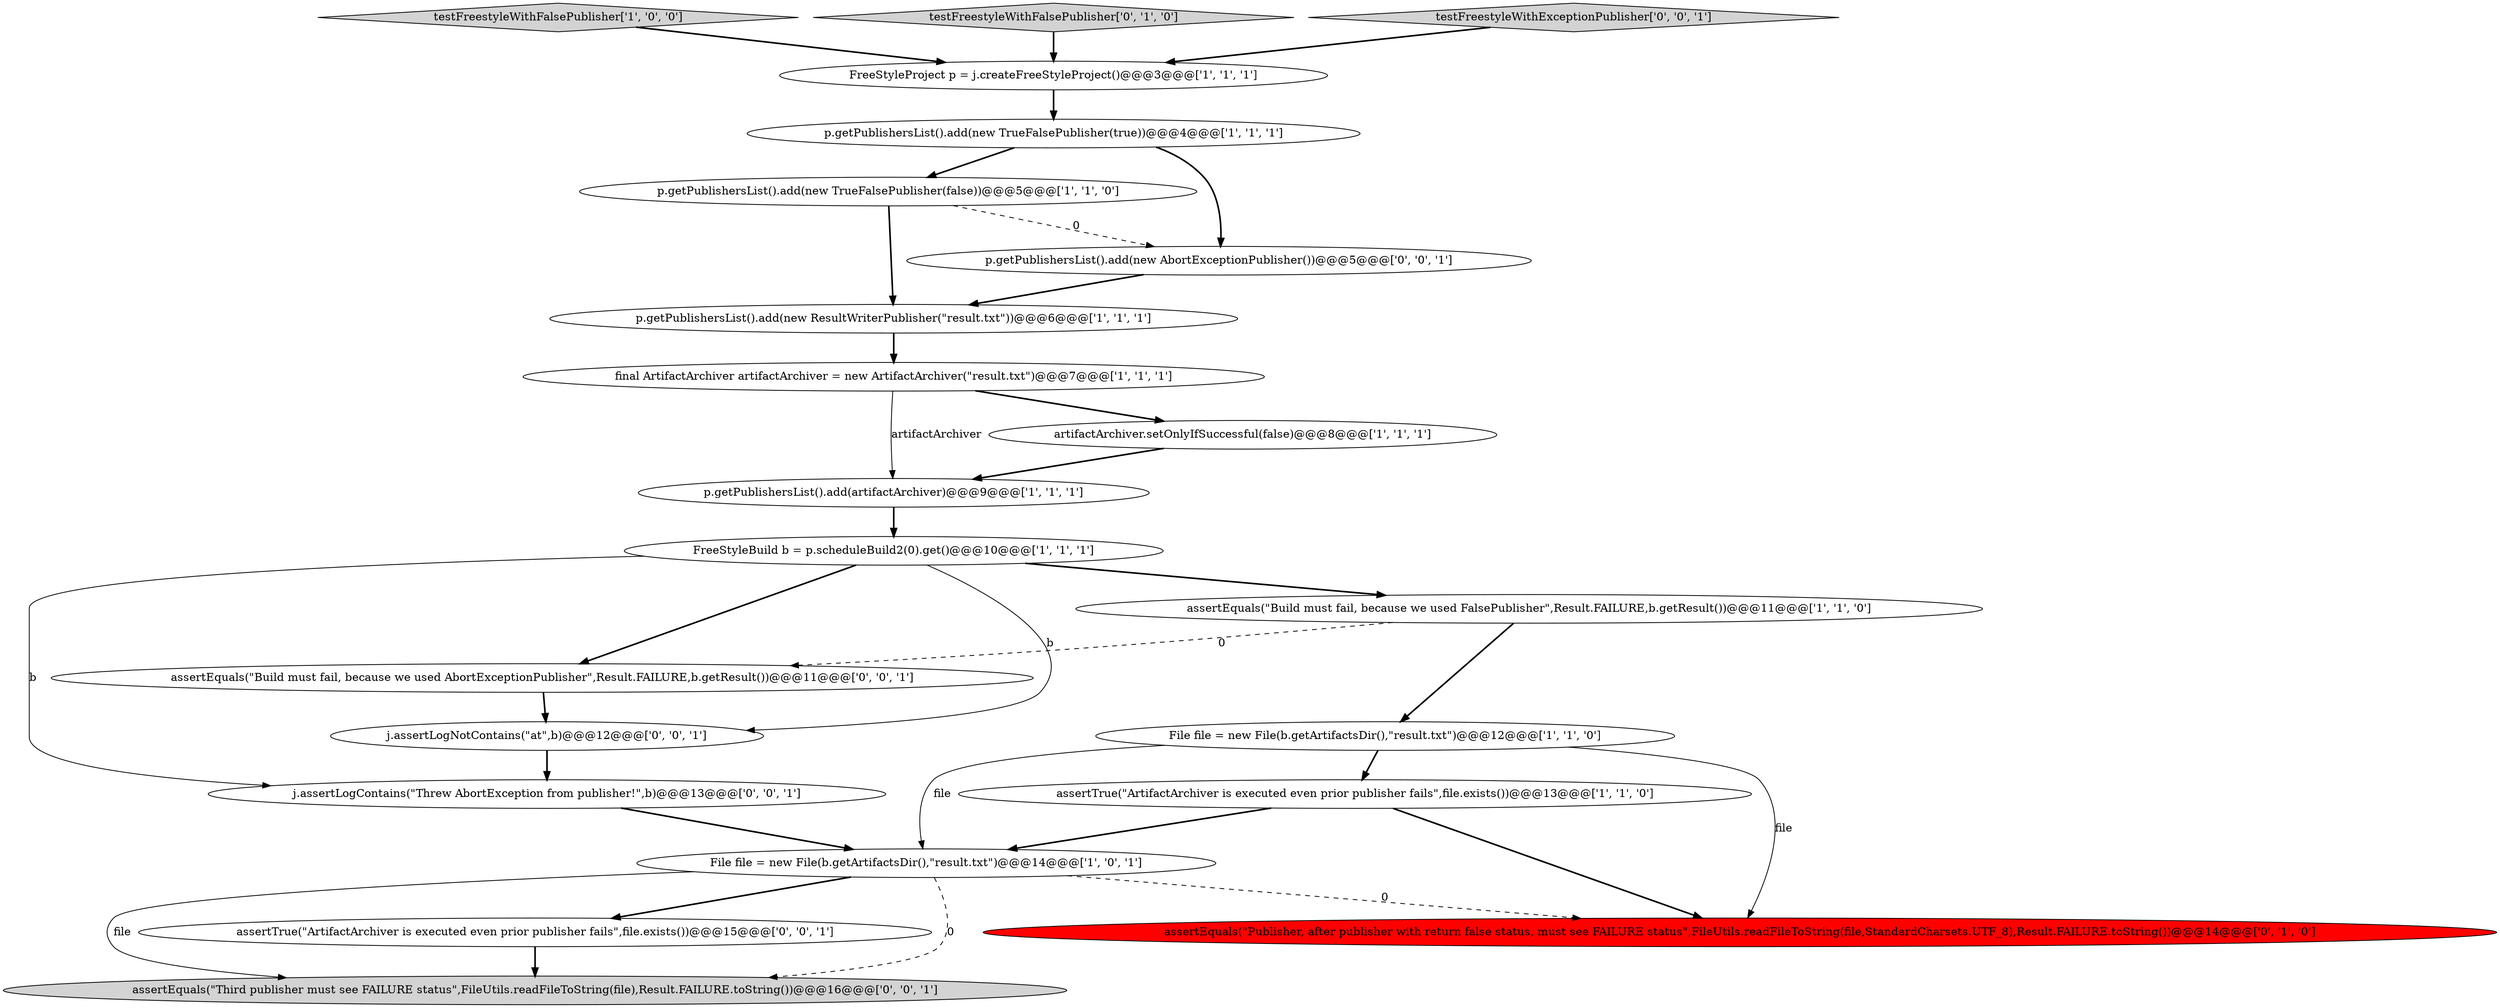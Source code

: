 digraph {
16 [style = filled, label = "j.assertLogContains(\"Threw AbortException from publisher!\",b)@@@13@@@['0', '0', '1']", fillcolor = white, shape = ellipse image = "AAA0AAABBB3BBB"];
9 [style = filled, label = "assertTrue(\"ArtifactArchiver is executed even prior publisher fails\",file.exists())@@@13@@@['1', '1', '0']", fillcolor = white, shape = ellipse image = "AAA0AAABBB1BBB"];
10 [style = filled, label = "p.getPublishersList().add(new TrueFalsePublisher(true))@@@4@@@['1', '1', '1']", fillcolor = white, shape = ellipse image = "AAA0AAABBB1BBB"];
3 [style = filled, label = "FreeStyleBuild b = p.scheduleBuild2(0).get()@@@10@@@['1', '1', '1']", fillcolor = white, shape = ellipse image = "AAA0AAABBB1BBB"];
11 [style = filled, label = "p.getPublishersList().add(artifactArchiver)@@@9@@@['1', '1', '1']", fillcolor = white, shape = ellipse image = "AAA0AAABBB1BBB"];
18 [style = filled, label = "assertEquals(\"Build must fail, because we used AbortExceptionPublisher\",Result.FAILURE,b.getResult())@@@11@@@['0', '0', '1']", fillcolor = white, shape = ellipse image = "AAA0AAABBB3BBB"];
0 [style = filled, label = "testFreestyleWithFalsePublisher['1', '0', '0']", fillcolor = lightgray, shape = diamond image = "AAA0AAABBB1BBB"];
21 [style = filled, label = "j.assertLogNotContains(\"at\",b)@@@12@@@['0', '0', '1']", fillcolor = white, shape = ellipse image = "AAA0AAABBB3BBB"];
8 [style = filled, label = "File file = new File(b.getArtifactsDir(),\"result.txt\")@@@12@@@['1', '1', '0']", fillcolor = white, shape = ellipse image = "AAA0AAABBB1BBB"];
14 [style = filled, label = "assertEquals(\"Publisher, after publisher with return false status, must see FAILURE status\",FileUtils.readFileToString(file,StandardCharsets.UTF_8),Result.FAILURE.toString())@@@14@@@['0', '1', '0']", fillcolor = red, shape = ellipse image = "AAA1AAABBB2BBB"];
4 [style = filled, label = "p.getPublishersList().add(new ResultWriterPublisher(\"result.txt\"))@@@6@@@['1', '1', '1']", fillcolor = white, shape = ellipse image = "AAA0AAABBB1BBB"];
5 [style = filled, label = "File file = new File(b.getArtifactsDir(),\"result.txt\")@@@14@@@['1', '0', '1']", fillcolor = white, shape = ellipse image = "AAA0AAABBB1BBB"];
7 [style = filled, label = "p.getPublishersList().add(new TrueFalsePublisher(false))@@@5@@@['1', '1', '0']", fillcolor = white, shape = ellipse image = "AAA0AAABBB1BBB"];
12 [style = filled, label = "assertEquals(\"Build must fail, because we used FalsePublisher\",Result.FAILURE,b.getResult())@@@11@@@['1', '1', '0']", fillcolor = white, shape = ellipse image = "AAA0AAABBB1BBB"];
15 [style = filled, label = "assertTrue(\"ArtifactArchiver is executed even prior publisher fails\",file.exists())@@@15@@@['0', '0', '1']", fillcolor = white, shape = ellipse image = "AAA0AAABBB3BBB"];
20 [style = filled, label = "assertEquals(\"Third publisher must see FAILURE status\",FileUtils.readFileToString(file),Result.FAILURE.toString())@@@16@@@['0', '0', '1']", fillcolor = lightgray, shape = ellipse image = "AAA0AAABBB3BBB"];
2 [style = filled, label = "FreeStyleProject p = j.createFreeStyleProject()@@@3@@@['1', '1', '1']", fillcolor = white, shape = ellipse image = "AAA0AAABBB1BBB"];
13 [style = filled, label = "testFreestyleWithFalsePublisher['0', '1', '0']", fillcolor = lightgray, shape = diamond image = "AAA0AAABBB2BBB"];
17 [style = filled, label = "testFreestyleWithExceptionPublisher['0', '0', '1']", fillcolor = lightgray, shape = diamond image = "AAA0AAABBB3BBB"];
1 [style = filled, label = "final ArtifactArchiver artifactArchiver = new ArtifactArchiver(\"result.txt\")@@@7@@@['1', '1', '1']", fillcolor = white, shape = ellipse image = "AAA0AAABBB1BBB"];
19 [style = filled, label = "p.getPublishersList().add(new AbortExceptionPublisher())@@@5@@@['0', '0', '1']", fillcolor = white, shape = ellipse image = "AAA0AAABBB3BBB"];
6 [style = filled, label = "artifactArchiver.setOnlyIfSuccessful(false)@@@8@@@['1', '1', '1']", fillcolor = white, shape = ellipse image = "AAA0AAABBB1BBB"];
8->5 [style = solid, label="file"];
3->21 [style = solid, label="b"];
5->14 [style = dashed, label="0"];
8->14 [style = solid, label="file"];
10->19 [style = bold, label=""];
0->2 [style = bold, label=""];
1->11 [style = solid, label="artifactArchiver"];
5->15 [style = bold, label=""];
7->4 [style = bold, label=""];
3->12 [style = bold, label=""];
2->10 [style = bold, label=""];
10->7 [style = bold, label=""];
5->20 [style = dashed, label="0"];
3->18 [style = bold, label=""];
1->6 [style = bold, label=""];
17->2 [style = bold, label=""];
11->3 [style = bold, label=""];
7->19 [style = dashed, label="0"];
12->8 [style = bold, label=""];
15->20 [style = bold, label=""];
6->11 [style = bold, label=""];
5->20 [style = solid, label="file"];
8->9 [style = bold, label=""];
9->14 [style = bold, label=""];
9->5 [style = bold, label=""];
21->16 [style = bold, label=""];
16->5 [style = bold, label=""];
12->18 [style = dashed, label="0"];
4->1 [style = bold, label=""];
19->4 [style = bold, label=""];
18->21 [style = bold, label=""];
3->16 [style = solid, label="b"];
13->2 [style = bold, label=""];
}
